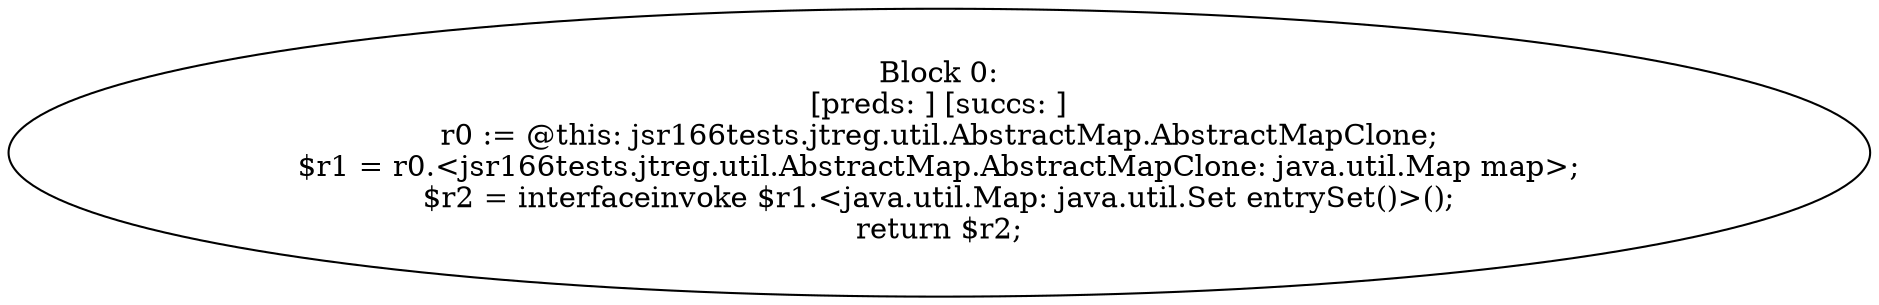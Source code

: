 digraph "unitGraph" {
    "Block 0:
[preds: ] [succs: ]
r0 := @this: jsr166tests.jtreg.util.AbstractMap.AbstractMapClone;
$r1 = r0.<jsr166tests.jtreg.util.AbstractMap.AbstractMapClone: java.util.Map map>;
$r2 = interfaceinvoke $r1.<java.util.Map: java.util.Set entrySet()>();
return $r2;
"
}
